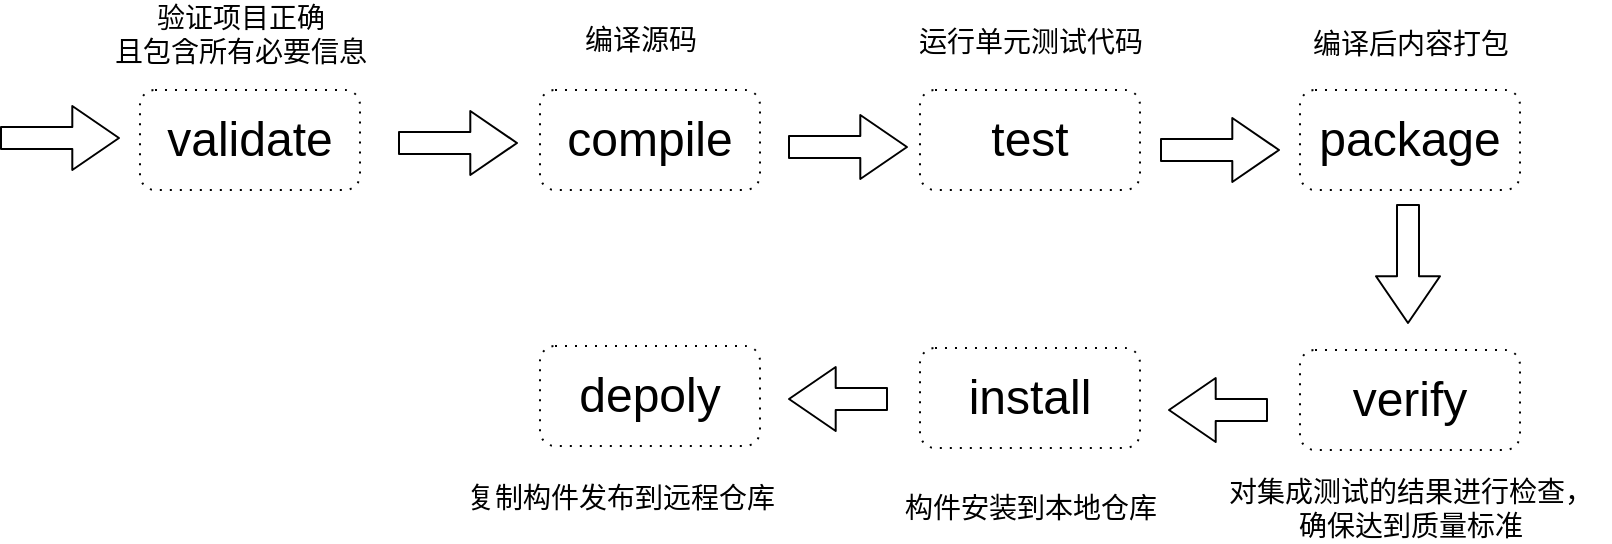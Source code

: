 <mxfile version="13.0.4" type="github"><diagram id="QHPObZwmcMYNtP4rMIOx" name="Page-1"><mxGraphModel dx="925" dy="457" grid="1" gridSize="10" guides="1" tooltips="1" connect="1" arrows="1" fold="1" page="1" pageScale="1" pageWidth="827" pageHeight="1169" math="0" shadow="0"><root><mxCell id="0"/><mxCell id="1" parent="0"/><mxCell id="sfCNJIBbhZHHky5_1Bva-1" value="" style="shape=flexArrow;endArrow=classic;html=1;width=11;endSize=7.45;" edge="1" parent="1"><mxGeometry width="50" height="50" relative="1" as="geometry"><mxPoint x="20" y="214" as="sourcePoint"/><mxPoint x="80" y="214" as="targetPoint"/></mxGeometry></mxCell><mxCell id="sfCNJIBbhZHHky5_1Bva-2" value="&lt;font style=&quot;font-size: 24px&quot;&gt;validate&lt;/font&gt;" style="shape=ext;rounded=1;html=1;whiteSpace=wrap;dashed=1;dashPattern=1 4;" vertex="1" parent="1"><mxGeometry x="90" y="190" width="110" height="50" as="geometry"/></mxCell><mxCell id="sfCNJIBbhZHHky5_1Bva-3" value="&lt;font style=&quot;font-size: 14px&quot;&gt;&lt;span&gt;验证项目正确&lt;/span&gt;&lt;br&gt;&lt;span&gt;且包含所有必要信息&lt;/span&gt;&lt;/font&gt;" style="text;html=1;align=center;verticalAlign=middle;resizable=0;points=[];autosize=1;" vertex="1" parent="1"><mxGeometry x="70" y="147" width="140" height="30" as="geometry"/></mxCell><mxCell id="sfCNJIBbhZHHky5_1Bva-4" value="" style="shape=flexArrow;endArrow=classic;html=1;width=11;endSize=7.45;" edge="1" parent="1"><mxGeometry width="50" height="50" relative="1" as="geometry"><mxPoint x="219" y="216.5" as="sourcePoint"/><mxPoint x="279" y="216.5" as="targetPoint"/></mxGeometry></mxCell><mxCell id="sfCNJIBbhZHHky5_1Bva-5" value="&lt;span style=&quot;font-size: 24px&quot;&gt;compile&lt;/span&gt;" style="shape=ext;rounded=1;html=1;whiteSpace=wrap;dashed=1;dashPattern=1 4;" vertex="1" parent="1"><mxGeometry x="290" y="190" width="110" height="50" as="geometry"/></mxCell><mxCell id="sfCNJIBbhZHHky5_1Bva-6" value="&lt;font style=&quot;font-size: 14px&quot;&gt;编译源码&lt;/font&gt;" style="text;html=1;align=center;verticalAlign=middle;resizable=0;points=[];autosize=1;" vertex="1" parent="1"><mxGeometry x="305" y="155" width="70" height="20" as="geometry"/></mxCell><mxCell id="sfCNJIBbhZHHky5_1Bva-9" value="" style="shape=flexArrow;endArrow=classic;html=1;width=11;endSize=7.45;" edge="1" parent="1"><mxGeometry width="50" height="50" relative="1" as="geometry"><mxPoint x="414" y="218.5" as="sourcePoint"/><mxPoint x="474" y="218.5" as="targetPoint"/></mxGeometry></mxCell><mxCell id="sfCNJIBbhZHHky5_1Bva-10" value="&lt;span style=&quot;font-size: 24px&quot;&gt;test&lt;/span&gt;" style="shape=ext;rounded=1;html=1;whiteSpace=wrap;dashed=1;dashPattern=1 4;" vertex="1" parent="1"><mxGeometry x="480" y="190" width="110" height="50" as="geometry"/></mxCell><mxCell id="sfCNJIBbhZHHky5_1Bva-11" value="&lt;font style=&quot;font-size: 14px&quot;&gt;运行单元测试代码&lt;/font&gt;" style="text;html=1;align=center;verticalAlign=middle;resizable=0;points=[];autosize=1;" vertex="1" parent="1"><mxGeometry x="470" y="156" width="130" height="20" as="geometry"/></mxCell><mxCell id="sfCNJIBbhZHHky5_1Bva-12" value="" style="shape=flexArrow;endArrow=classic;html=1;width=11;endSize=7.45;" edge="1" parent="1"><mxGeometry width="50" height="50" relative="1" as="geometry"><mxPoint x="600" y="220" as="sourcePoint"/><mxPoint x="660" y="220" as="targetPoint"/></mxGeometry></mxCell><mxCell id="sfCNJIBbhZHHky5_1Bva-13" value="&lt;span style=&quot;font-size: 24px&quot;&gt;package&lt;/span&gt;" style="shape=ext;rounded=1;html=1;whiteSpace=wrap;dashed=1;dashPattern=1 4;" vertex="1" parent="1"><mxGeometry x="670" y="190" width="110" height="50" as="geometry"/></mxCell><mxCell id="sfCNJIBbhZHHky5_1Bva-14" value="&lt;font style=&quot;font-size: 14px&quot;&gt;编译后内容打包&lt;/font&gt;" style="text;html=1;align=center;verticalAlign=middle;resizable=0;points=[];autosize=1;" vertex="1" parent="1"><mxGeometry x="670" y="157" width="110" height="20" as="geometry"/></mxCell><mxCell id="sfCNJIBbhZHHky5_1Bva-15" value="" style="shape=flexArrow;endArrow=classic;html=1;width=11;endSize=7.45;" edge="1" parent="1"><mxGeometry width="50" height="50" relative="1" as="geometry"><mxPoint x="724" y="247" as="sourcePoint"/><mxPoint x="724" y="307" as="targetPoint"/></mxGeometry></mxCell><mxCell id="sfCNJIBbhZHHky5_1Bva-16" value="&lt;span style=&quot;font-size: 24px&quot;&gt;verify&lt;/span&gt;" style="shape=ext;rounded=1;html=1;whiteSpace=wrap;dashed=1;dashPattern=1 4;" vertex="1" parent="1"><mxGeometry x="670" y="320" width="110" height="50" as="geometry"/></mxCell><mxCell id="sfCNJIBbhZHHky5_1Bva-17" value="&lt;font style=&quot;font-size: 14px&quot;&gt;对集成测试的结果进行检查，&lt;br&gt;确保达到质量标准&lt;/font&gt;" style="text;html=1;align=center;verticalAlign=middle;resizable=0;points=[];autosize=1;" vertex="1" parent="1"><mxGeometry x="625" y="384" width="200" height="30" as="geometry"/></mxCell><mxCell id="sfCNJIBbhZHHky5_1Bva-18" value="" style="shape=flexArrow;endArrow=classic;html=1;width=11;endSize=7.45;" edge="1" parent="1"><mxGeometry width="50" height="50" relative="1" as="geometry"><mxPoint x="654" y="350" as="sourcePoint"/><mxPoint x="604" y="350" as="targetPoint"/></mxGeometry></mxCell><mxCell id="sfCNJIBbhZHHky5_1Bva-19" value="&lt;span style=&quot;font-size: 24px&quot;&gt;install&lt;/span&gt;" style="shape=ext;rounded=1;html=1;whiteSpace=wrap;dashed=1;dashPattern=1 4;" vertex="1" parent="1"><mxGeometry x="480" y="319" width="110" height="50" as="geometry"/></mxCell><mxCell id="sfCNJIBbhZHHky5_1Bva-21" value="&lt;font style=&quot;font-size: 14px&quot;&gt;构件安装到本地仓库&lt;br&gt;&lt;/font&gt;" style="text;html=1;align=center;verticalAlign=middle;resizable=0;points=[];autosize=1;" vertex="1" parent="1"><mxGeometry x="465" y="389" width="140" height="20" as="geometry"/></mxCell><mxCell id="sfCNJIBbhZHHky5_1Bva-22" value="" style="shape=flexArrow;endArrow=classic;html=1;width=11;endSize=7.45;" edge="1" parent="1"><mxGeometry width="50" height="50" relative="1" as="geometry"><mxPoint x="464" y="344.5" as="sourcePoint"/><mxPoint x="414" y="344.5" as="targetPoint"/></mxGeometry></mxCell><mxCell id="sfCNJIBbhZHHky5_1Bva-23" value="&lt;span style=&quot;font-size: 24px&quot;&gt;depoly&lt;/span&gt;" style="shape=ext;rounded=1;html=1;whiteSpace=wrap;dashed=1;dashPattern=1 4;" vertex="1" parent="1"><mxGeometry x="290" y="318" width="110" height="50" as="geometry"/></mxCell><mxCell id="sfCNJIBbhZHHky5_1Bva-24" value="&lt;font style=&quot;font-size: 14px&quot;&gt;复制构件发布到远程仓库&lt;br&gt;&lt;/font&gt;" style="text;html=1;align=center;verticalAlign=middle;resizable=0;points=[];autosize=1;" vertex="1" parent="1"><mxGeometry x="245" y="384" width="170" height="20" as="geometry"/></mxCell></root></mxGraphModel></diagram></mxfile>